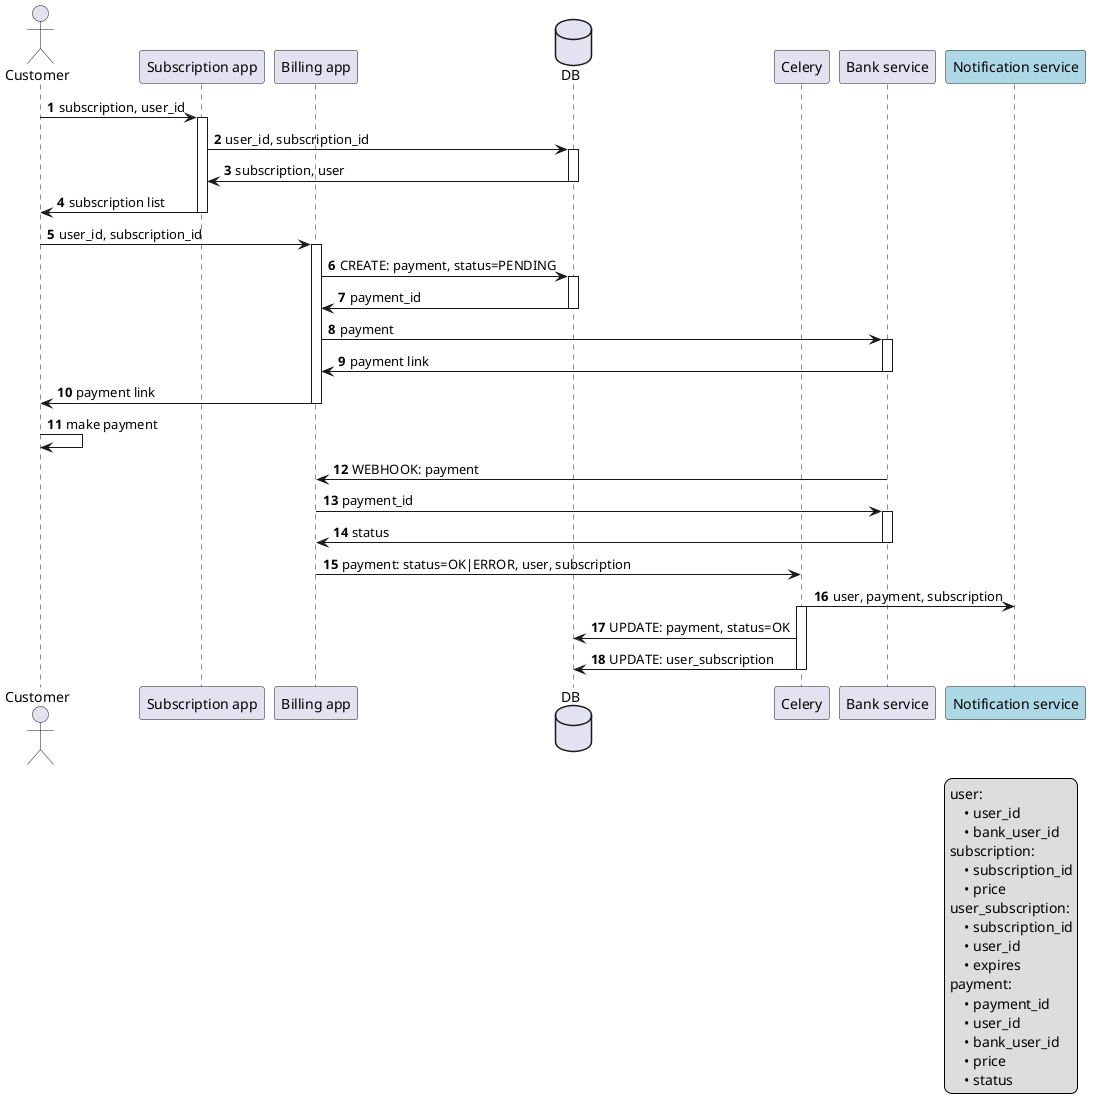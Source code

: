 @startuml
autonumber
actor customer as "Customer"
participant subscription_app as "Subscription app"
participant billing_app as "Billing app"
database db as "DB"
participant celery as "Celery"
participant bank_service as "Bank service"
participant notification_service as "Notification service" #LightBlue

customer -> subscription_app ++: subscription, user_id
subscription_app -> db ++: user_id, subscription_id
db -> subscription_app --: subscription, user
subscription_app -> customer --: subscription list

customer -> billing_app ++: user_id, subscription_id
billing_app -> db ++: CREATE: payment, status=PENDING
db -> billing_app --: payment_id
billing_app -> bank_service ++: payment
bank_service -> billing_app --: payment link
billing_app -> customer --: payment link

customer -> customer: make payment

bank_service -> billing_app: WEBHOOK: payment
billing_app -> bank_service ++: payment_id
bank_service -> billing_app --: status
billing_app -> celery: payment: status=OK|ERROR, user, subscription
celery -> notification_service: user, payment, subscription
activate celery
celery -> db: UPDATE: payment, status=OK
celery -> db: UPDATE: user_subscription
deactivate celery

legend right
user:
    • user_id
    • bank_user_id
subscription:
    • subscription_id
    • price
user_subscription:
    • subscription_id
    • user_id
    • expires
payment:
    • payment_id
    • user_id
    • bank_user_id
    • price
    • status
end legend
@enduml